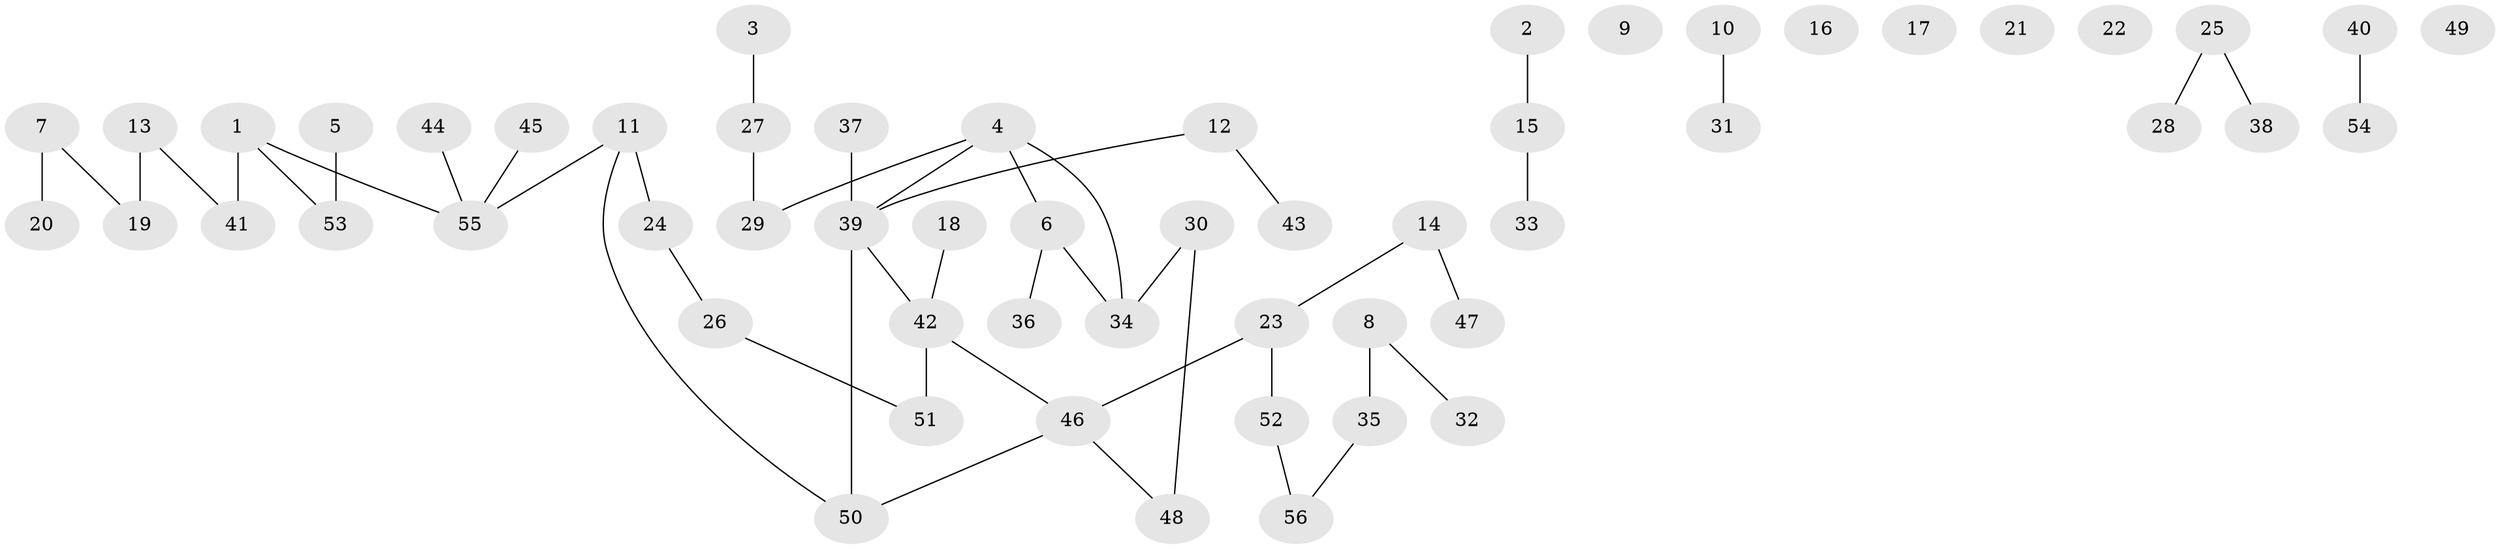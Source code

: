 // coarse degree distribution, {3: 0.06060606060606061, 0: 0.24242424242424243, 1: 0.45454545454545453, 2: 0.15151515151515152, 4: 0.06060606060606061, 7: 0.030303030303030304}
// Generated by graph-tools (version 1.1) at 2025/42/03/04/25 21:42:57]
// undirected, 56 vertices, 49 edges
graph export_dot {
graph [start="1"]
  node [color=gray90,style=filled];
  1;
  2;
  3;
  4;
  5;
  6;
  7;
  8;
  9;
  10;
  11;
  12;
  13;
  14;
  15;
  16;
  17;
  18;
  19;
  20;
  21;
  22;
  23;
  24;
  25;
  26;
  27;
  28;
  29;
  30;
  31;
  32;
  33;
  34;
  35;
  36;
  37;
  38;
  39;
  40;
  41;
  42;
  43;
  44;
  45;
  46;
  47;
  48;
  49;
  50;
  51;
  52;
  53;
  54;
  55;
  56;
  1 -- 41;
  1 -- 53;
  1 -- 55;
  2 -- 15;
  3 -- 27;
  4 -- 6;
  4 -- 29;
  4 -- 34;
  4 -- 39;
  5 -- 53;
  6 -- 34;
  6 -- 36;
  7 -- 19;
  7 -- 20;
  8 -- 32;
  8 -- 35;
  10 -- 31;
  11 -- 24;
  11 -- 50;
  11 -- 55;
  12 -- 39;
  12 -- 43;
  13 -- 19;
  13 -- 41;
  14 -- 23;
  14 -- 47;
  15 -- 33;
  18 -- 42;
  23 -- 46;
  23 -- 52;
  24 -- 26;
  25 -- 28;
  25 -- 38;
  26 -- 51;
  27 -- 29;
  30 -- 34;
  30 -- 48;
  35 -- 56;
  37 -- 39;
  39 -- 42;
  39 -- 50;
  40 -- 54;
  42 -- 46;
  42 -- 51;
  44 -- 55;
  45 -- 55;
  46 -- 48;
  46 -- 50;
  52 -- 56;
}

